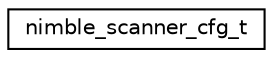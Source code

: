 digraph "Graphical Class Hierarchy"
{
 // LATEX_PDF_SIZE
  edge [fontname="Helvetica",fontsize="10",labelfontname="Helvetica",labelfontsize="10"];
  node [fontname="Helvetica",fontsize="10",shape=record];
  rankdir="LR";
  Node0 [label="nimble_scanner_cfg_t",height=0.2,width=0.4,color="black", fillcolor="white", style="filled",URL="$structnimble__scanner__cfg__t.html",tooltip="Scanner configuration parameters."];
}
